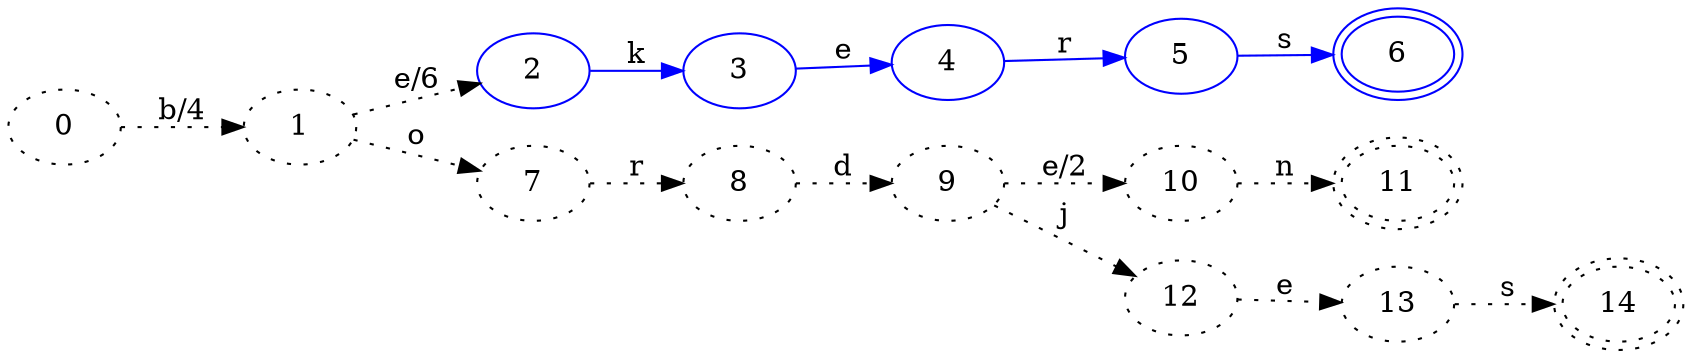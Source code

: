 digraph automaton {
  labelloc="l";
  labeljust="l";
  rankdir="LR";

  0 -> 1 [label="b/4",style="dotted"];
  1 -> 2 [label="e/6",style="dotted"];
  2 -> 3 [label="k",color="blue"];
  3 -> 4 [label="e",color="blue"];
  4 -> 5 [label="r",color="blue"];
  5 -> 6 [label="s",color="blue"];

  1 -> 7 [label="o",style="dotted"];
  7 -> 8 [label="r",style="dotted"];
  8 -> 9 [label="d",style="dotted"];
  9 -> 10 [label="e/2",style="dotted"];
  10 -> 11 [label="n",style="dotted"];

  9 -> 12 [label="j",style="dotted"];
  12 -> 13 [label="e",style="dotted"];
  13 -> 14 [label="s",style="dotted"];

  2,3,4,5,6 [color="blue"];
  0,1,7,8,9,10,11,12,13,14 [style="dotted"];
  6,11,14 [peripheries=2];
}
